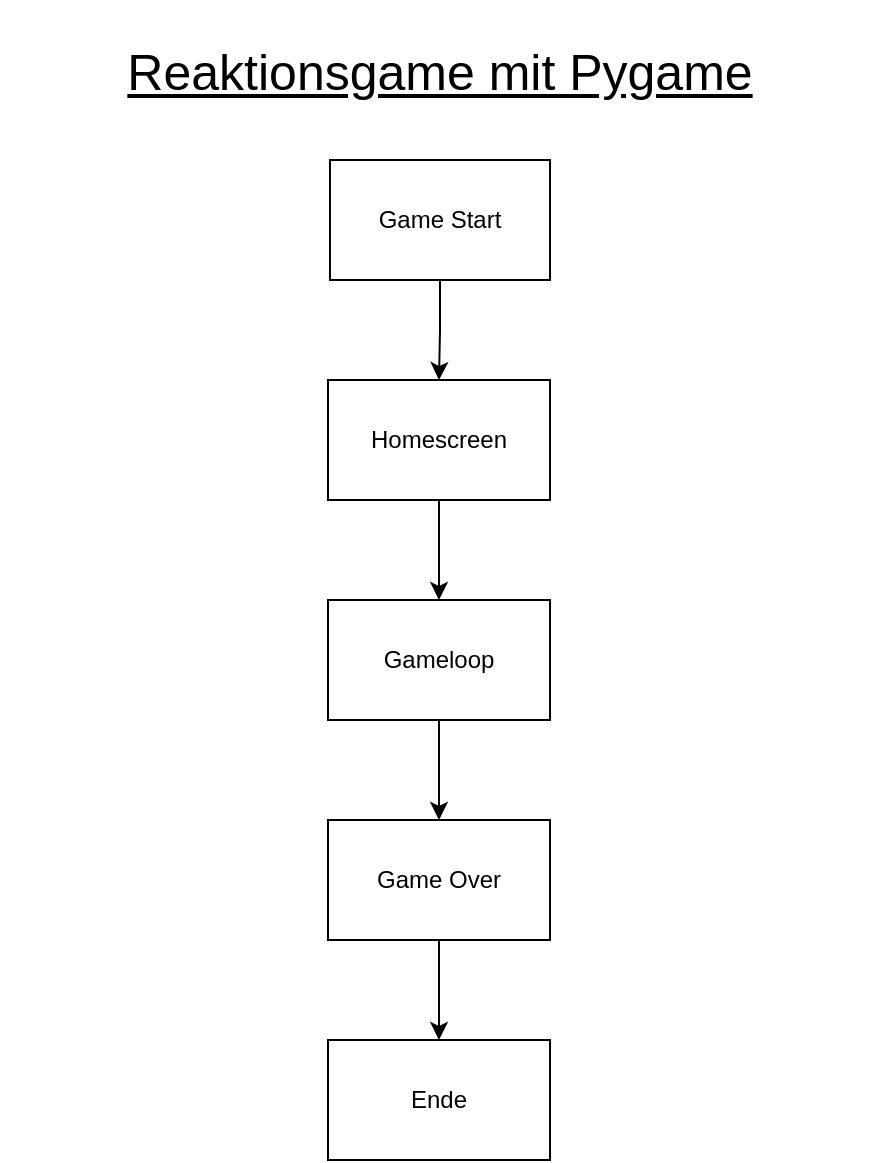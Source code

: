<mxfile version="26.2.14" pages="2">
  <diagram name="Einfache_Logik" id="9yJrP9g1lPg0auAOagon">
    <mxGraphModel dx="858" dy="481" grid="1" gridSize="10" guides="1" tooltips="1" connect="1" arrows="1" fold="1" page="1" pageScale="1" pageWidth="827" pageHeight="1169" math="0" shadow="0">
      <root>
        <mxCell id="0" />
        <mxCell id="1" parent="0" />
        <mxCell id="T-uP4ilatlqXESMAX6Xd-4" value="" style="edgeStyle=orthogonalEdgeStyle;rounded=0;orthogonalLoop=1;jettySize=auto;html=1;" edge="1" parent="1" source="T-uP4ilatlqXESMAX6Xd-1" target="T-uP4ilatlqXESMAX6Xd-3">
          <mxGeometry relative="1" as="geometry" />
        </mxCell>
        <mxCell id="T-uP4ilatlqXESMAX6Xd-1" value="Game Start" style="rounded=0;whiteSpace=wrap;html=1;" vertex="1" parent="1">
          <mxGeometry x="359" y="120" width="110" height="60" as="geometry" />
        </mxCell>
        <mxCell id="T-uP4ilatlqXESMAX6Xd-2" value="&lt;font style=&quot;font-size: 25px;&quot;&gt;&lt;u&gt;Reaktionsgame mit Pygame&lt;/u&gt;&lt;/font&gt;" style="text;html=1;align=center;verticalAlign=middle;whiteSpace=wrap;rounded=0;" vertex="1" parent="1">
          <mxGeometry x="194" y="40" width="440" height="70" as="geometry" />
        </mxCell>
        <mxCell id="T-uP4ilatlqXESMAX6Xd-14" value="" style="edgeStyle=orthogonalEdgeStyle;rounded=0;orthogonalLoop=1;jettySize=auto;html=1;" edge="1" parent="1" source="T-uP4ilatlqXESMAX6Xd-3" target="T-uP4ilatlqXESMAX6Xd-13">
          <mxGeometry relative="1" as="geometry" />
        </mxCell>
        <mxCell id="T-uP4ilatlqXESMAX6Xd-3" value="Homescreen" style="rounded=0;whiteSpace=wrap;html=1;" vertex="1" parent="1">
          <mxGeometry x="358" y="230" width="111" height="60" as="geometry" />
        </mxCell>
        <mxCell id="T-uP4ilatlqXESMAX6Xd-18" value="" style="edgeStyle=orthogonalEdgeStyle;rounded=0;orthogonalLoop=1;jettySize=auto;html=1;" edge="1" parent="1" source="T-uP4ilatlqXESMAX6Xd-13" target="T-uP4ilatlqXESMAX6Xd-17">
          <mxGeometry relative="1" as="geometry" />
        </mxCell>
        <mxCell id="T-uP4ilatlqXESMAX6Xd-13" value="Gameloop" style="rounded=0;whiteSpace=wrap;html=1;" vertex="1" parent="1">
          <mxGeometry x="358" y="340" width="111" height="60" as="geometry" />
        </mxCell>
        <mxCell id="T-uP4ilatlqXESMAX6Xd-15" value="Ende" style="rounded=0;whiteSpace=wrap;html=1;" vertex="1" parent="1">
          <mxGeometry x="358" y="560" width="111" height="60" as="geometry" />
        </mxCell>
        <mxCell id="T-uP4ilatlqXESMAX6Xd-19" value="" style="edgeStyle=orthogonalEdgeStyle;rounded=0;orthogonalLoop=1;jettySize=auto;html=1;" edge="1" parent="1" source="T-uP4ilatlqXESMAX6Xd-17" target="T-uP4ilatlqXESMAX6Xd-15">
          <mxGeometry relative="1" as="geometry" />
        </mxCell>
        <mxCell id="T-uP4ilatlqXESMAX6Xd-17" value="Game Over" style="rounded=0;whiteSpace=wrap;html=1;" vertex="1" parent="1">
          <mxGeometry x="358" y="450" width="111" height="60" as="geometry" />
        </mxCell>
      </root>
    </mxGraphModel>
  </diagram>
  <diagram id="H6sxJTRGASICoBJC8TV3" name="Gameloop">
    <mxGraphModel dx="858" dy="481" grid="1" gridSize="10" guides="1" tooltips="1" connect="1" arrows="1" fold="1" page="1" pageScale="1" pageWidth="827" pageHeight="1169" math="0" shadow="0">
      <root>
        <mxCell id="0" />
        <mxCell id="1" parent="0" />
        <mxCell id="e2LCP082a-0LV4FtCSjy-1" value="&lt;font style=&quot;font-size: 25px;&quot;&gt;&lt;u&gt;Gameloop&lt;/u&gt;&lt;/font&gt;" style="text;html=1;align=center;verticalAlign=middle;whiteSpace=wrap;rounded=0;" vertex="1" parent="1">
          <mxGeometry x="187" y="70" width="440" height="70" as="geometry" />
        </mxCell>
        <mxCell id="e2LCP082a-0LV4FtCSjy-4" value="" style="edgeStyle=orthogonalEdgeStyle;rounded=0;orthogonalLoop=1;jettySize=auto;html=1;" edge="1" parent="1" source="e2LCP082a-0LV4FtCSjy-2" target="e2LCP082a-0LV4FtCSjy-3">
          <mxGeometry relative="1" as="geometry" />
        </mxCell>
        <mxCell id="e2LCP082a-0LV4FtCSjy-2" value="Start" style="rounded=0;whiteSpace=wrap;html=1;" vertex="1" parent="1">
          <mxGeometry x="354" y="150" width="106" height="40" as="geometry" />
        </mxCell>
        <mxCell id="e2LCP082a-0LV4FtCSjy-6" value="" style="edgeStyle=orthogonalEdgeStyle;rounded=0;orthogonalLoop=1;jettySize=auto;html=1;" edge="1" parent="1" source="e2LCP082a-0LV4FtCSjy-3" target="e2LCP082a-0LV4FtCSjy-5">
          <mxGeometry relative="1" as="geometry" />
        </mxCell>
        <mxCell id="e2LCP082a-0LV4FtCSjy-3" value="Random Richtung" style="ellipse;whiteSpace=wrap;html=1;" vertex="1" parent="1">
          <mxGeometry x="347" y="230" width="120" height="50" as="geometry" />
        </mxCell>
        <mxCell id="e2LCP082a-0LV4FtCSjy-8" value="" style="edgeStyle=orthogonalEdgeStyle;rounded=0;orthogonalLoop=1;jettySize=auto;html=1;" edge="1" parent="1" source="e2LCP082a-0LV4FtCSjy-5" target="e2LCP082a-0LV4FtCSjy-7">
          <mxGeometry relative="1" as="geometry" />
        </mxCell>
        <mxCell id="e2LCP082a-0LV4FtCSjy-5" value="Zeit läuft" style="ellipse;whiteSpace=wrap;html=1;" vertex="1" parent="1">
          <mxGeometry x="347" y="320" width="120" height="50" as="geometry" />
        </mxCell>
        <mxCell id="e2LCP082a-0LV4FtCSjy-13" value="Ja" style="edgeStyle=orthogonalEdgeStyle;rounded=0;orthogonalLoop=1;jettySize=auto;html=1;" edge="1" parent="1" source="e2LCP082a-0LV4FtCSjy-7" target="e2LCP082a-0LV4FtCSjy-12">
          <mxGeometry relative="1" as="geometry" />
        </mxCell>
        <mxCell id="e2LCP082a-0LV4FtCSjy-15" value="Nein" style="edgeStyle=orthogonalEdgeStyle;rounded=0;orthogonalLoop=1;jettySize=auto;html=1;" edge="1" parent="1" source="e2LCP082a-0LV4FtCSjy-7" target="e2LCP082a-0LV4FtCSjy-14">
          <mxGeometry relative="1" as="geometry" />
        </mxCell>
        <mxCell id="e2LCP082a-0LV4FtCSjy-7" value="Wurde innerhalt einer Sekunde gedrückt?" style="rhombus;whiteSpace=wrap;html=1;" vertex="1" parent="1">
          <mxGeometry x="324" y="410" width="166" height="80" as="geometry" />
        </mxCell>
        <mxCell id="e2LCP082a-0LV4FtCSjy-17" value="" style="edgeStyle=orthogonalEdgeStyle;rounded=0;orthogonalLoop=1;jettySize=auto;html=1;" edge="1" parent="1" source="e2LCP082a-0LV4FtCSjy-12" target="e2LCP082a-0LV4FtCSjy-16">
          <mxGeometry relative="1" as="geometry" />
        </mxCell>
        <mxCell id="e2LCP082a-0LV4FtCSjy-12" value="Score um Sekunde - Reaktionszeit erhöhen" style="ellipse;whiteSpace=wrap;html=1;" vertex="1" parent="1">
          <mxGeometry x="297.25" y="560" width="219.5" height="50" as="geometry" />
        </mxCell>
        <mxCell id="e2LCP082a-0LV4FtCSjy-22" style="edgeStyle=orthogonalEdgeStyle;rounded=0;orthogonalLoop=1;jettySize=auto;html=1;entryX=0.5;entryY=0;entryDx=0;entryDy=0;" edge="1" parent="1" source="e2LCP082a-0LV4FtCSjy-14" target="e2LCP082a-0LV4FtCSjy-16">
          <mxGeometry relative="1" as="geometry">
            <mxPoint x="634" y="810" as="targetPoint" />
            <Array as="points">
              <mxPoint x="635" y="680" />
            </Array>
          </mxGeometry>
        </mxCell>
        <mxCell id="e2LCP082a-0LV4FtCSjy-14" value="Score wird nicht erhöht" style="ellipse;whiteSpace=wrap;html=1;" vertex="1" parent="1">
          <mxGeometry x="580" y="425" width="107" height="50" as="geometry" />
        </mxCell>
        <mxCell id="e2LCP082a-0LV4FtCSjy-23" value="Ja" style="edgeStyle=orthogonalEdgeStyle;rounded=0;orthogonalLoop=1;jettySize=auto;html=1;entryX=1;entryY=0.5;entryDx=0;entryDy=0;" edge="1" parent="1" source="e2LCP082a-0LV4FtCSjy-16" target="e2LCP082a-0LV4FtCSjy-3">
          <mxGeometry x="-0.007" relative="1" as="geometry">
            <mxPoint x="800" y="250" as="targetPoint" />
            <Array as="points">
              <mxPoint x="801" y="720" />
              <mxPoint x="801" y="255" />
            </Array>
            <mxPoint as="offset" />
          </mxGeometry>
        </mxCell>
        <mxCell id="e2LCP082a-0LV4FtCSjy-25" value="Nein" style="edgeStyle=orthogonalEdgeStyle;rounded=0;orthogonalLoop=1;jettySize=auto;html=1;" edge="1" parent="1" source="e2LCP082a-0LV4FtCSjy-16" target="e2LCP082a-0LV4FtCSjy-24">
          <mxGeometry relative="1" as="geometry" />
        </mxCell>
        <mxCell id="e2LCP082a-0LV4FtCSjy-16" value="Neues Spiel?" style="rhombus;whiteSpace=wrap;html=1;" vertex="1" parent="1">
          <mxGeometry x="324" y="680" width="166" height="80" as="geometry" />
        </mxCell>
        <mxCell id="e2LCP082a-0LV4FtCSjy-24" value="Beenden" style="whiteSpace=wrap;html=1;" vertex="1" parent="1">
          <mxGeometry x="347" y="830" width="120" height="60" as="geometry" />
        </mxCell>
      </root>
    </mxGraphModel>
  </diagram>
</mxfile>
